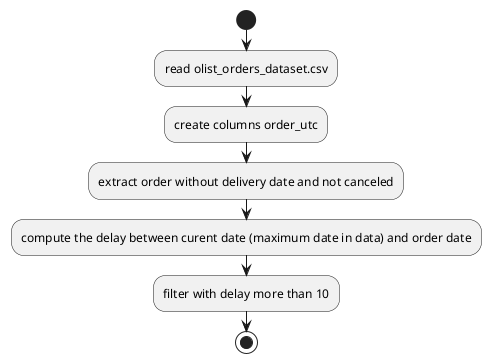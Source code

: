 @startuml processing_date_null

start
:read olist_orders_dataset.csv;
:create columns order_utc;
:extract order without delivery date and not canceled;
:compute the delay between curent date (maximum date in data) and order date;
:filter with delay more than 10;

stop

@enduml